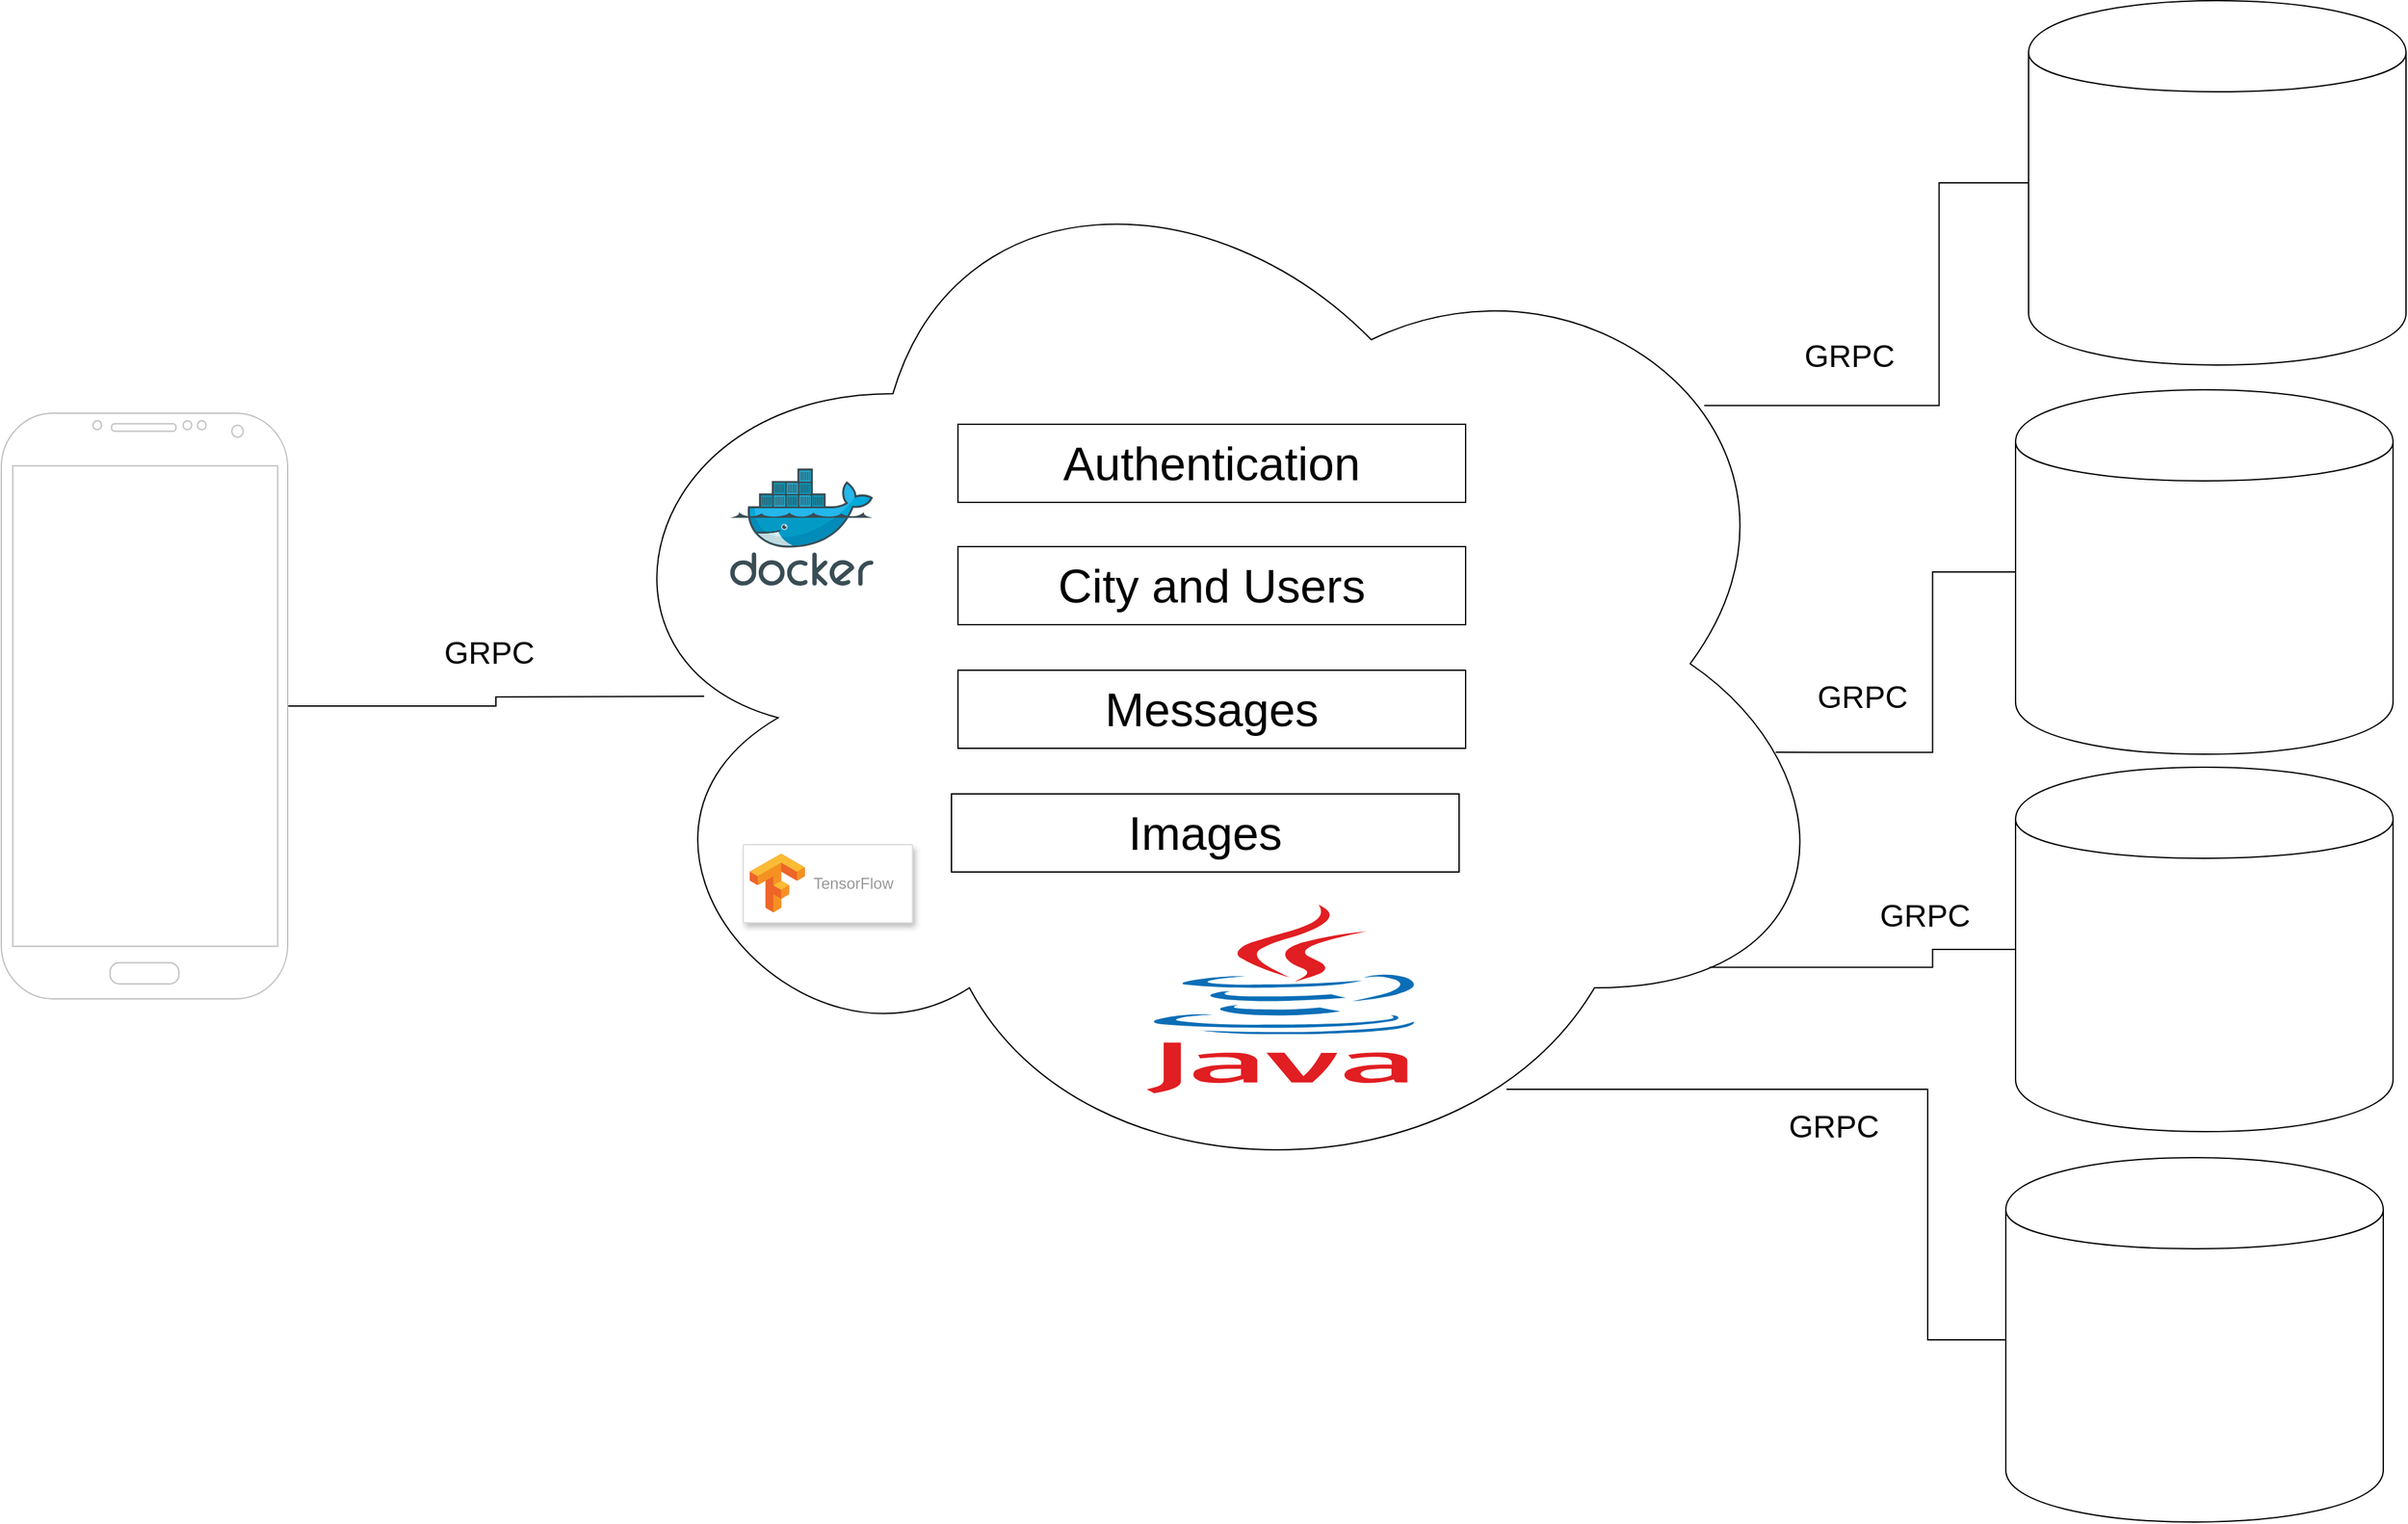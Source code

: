 <mxfile version="12.2.9" type="device" pages="1"><diagram id="EV95OkNolaNiIhX0w-Y1" name="Page-1"><mxGraphModel dx="2370" dy="1518" grid="1" gridSize="10" guides="1" tooltips="1" connect="1" arrows="1" fold="1" page="1" pageScale="1" pageWidth="850" pageHeight="1100" math="0" shadow="0"><root><mxCell id="0"/><mxCell id="1" parent="0"/><mxCell id="0E_zqpdGhWf7PSYsEYMM-1" value="" style="ellipse;shape=cloud;whiteSpace=wrap;html=1;" vertex="1" parent="1"><mxGeometry x="490" y="240" width="980" height="830" as="geometry"/></mxCell><mxCell id="0E_zqpdGhWf7PSYsEYMM-27" style="edgeStyle=orthogonalEdgeStyle;rounded=0;orthogonalLoop=1;jettySize=auto;html=1;endArrow=none;endFill=0;" edge="1" parent="1" source="0E_zqpdGhWf7PSYsEYMM-4"><mxGeometry relative="1" as="geometry"><mxPoint x="590" y="680" as="targetPoint"/></mxGeometry></mxCell><mxCell id="0E_zqpdGhWf7PSYsEYMM-4" value="" style="verticalLabelPosition=bottom;verticalAlign=top;html=1;shadow=0;dashed=0;strokeWidth=1;shape=mxgraph.android.phone2;strokeColor=#c0c0c0;" vertex="1" parent="1"><mxGeometry x="50" y="462.5" width="220" height="450" as="geometry"/></mxCell><mxCell id="0E_zqpdGhWf7PSYsEYMM-5" value="" style="shape=image;html=1;verticalAlign=top;verticalLabelPosition=bottom;labelBackgroundColor=#ffffff;imageAspect=0;aspect=fixed;image=https://cdn4.iconfinder.com/data/icons/logos-3/600/React.js_logo-128.png" vertex="1" parent="1"><mxGeometry x="80.5" y="568" width="159" height="159" as="geometry"/></mxCell><mxCell id="0E_zqpdGhWf7PSYsEYMM-6" value="" style="aspect=fixed;html=1;points=[];align=center;image;fontSize=12;image=img/lib/mscae/Docker.svg;" vertex="1" parent="1"><mxGeometry x="610" y="505" width="110" height="90" as="geometry"/></mxCell><mxCell id="0E_zqpdGhWf7PSYsEYMM-7" value="" style="shape=image;html=1;verticalAlign=top;verticalLabelPosition=bottom;labelBackgroundColor=#ffffff;imageAspect=0;aspect=fixed;image=https://cdn4.iconfinder.com/data/icons/logos-brands-5/24/go-128.png" vertex="1" parent="1"><mxGeometry x="1230" y="467" width="128" height="128" as="geometry"/></mxCell><mxCell id="0E_zqpdGhWf7PSYsEYMM-8" value="&lt;font style=&quot;font-size: 36px&quot;&gt;Authentication&lt;/font&gt;" style="rounded=0;whiteSpace=wrap;html=1;" vertex="1" parent="1"><mxGeometry x="785" y="471" width="390" height="60" as="geometry"/></mxCell><mxCell id="0E_zqpdGhWf7PSYsEYMM-9" value="&lt;font style=&quot;font-size: 36px&quot;&gt;City and Users&lt;/font&gt;" style="rounded=0;whiteSpace=wrap;html=1;" vertex="1" parent="1"><mxGeometry x="785" y="565" width="390" height="60" as="geometry"/></mxCell><mxCell id="0E_zqpdGhWf7PSYsEYMM-10" value="&lt;font style=&quot;font-size: 36px&quot;&gt;Messages&lt;/font&gt;" style="rounded=0;whiteSpace=wrap;html=1;" vertex="1" parent="1"><mxGeometry x="785" y="660" width="390" height="60" as="geometry"/></mxCell><mxCell id="0E_zqpdGhWf7PSYsEYMM-11" value="&lt;font style=&quot;font-size: 36px&quot;&gt;Images&lt;/font&gt;" style="rounded=0;whiteSpace=wrap;html=1;" vertex="1" parent="1"><mxGeometry x="780" y="755" width="390" height="60" as="geometry"/></mxCell><mxCell id="0E_zqpdGhWf7PSYsEYMM-29" style="edgeStyle=orthogonalEdgeStyle;rounded=0;orthogonalLoop=1;jettySize=auto;html=1;entryX=0.886;entryY=0.261;entryDx=0;entryDy=0;entryPerimeter=0;endArrow=none;endFill=0;" edge="1" parent="1" source="0E_zqpdGhWf7PSYsEYMM-12" target="0E_zqpdGhWf7PSYsEYMM-1"><mxGeometry relative="1" as="geometry"/></mxCell><mxCell id="0E_zqpdGhWf7PSYsEYMM-12" value="" style="shape=cylinder;whiteSpace=wrap;html=1;boundedLbl=1;backgroundOutline=1;" vertex="1" parent="1"><mxGeometry x="1607.5" y="145.5" width="290" height="280" as="geometry"/></mxCell><mxCell id="0E_zqpdGhWf7PSYsEYMM-14" value="" style="shape=image;html=1;verticalAlign=top;verticalLabelPosition=bottom;labelBackgroundColor=#ffffff;imageAspect=0;aspect=fixed;image=https://cdn4.iconfinder.com/data/icons/logos-brands-5/24/mysql-128.png" vertex="1" parent="1"><mxGeometry x="1672.5" y="224.5" width="160" height="160" as="geometry"/></mxCell><mxCell id="0E_zqpdGhWf7PSYsEYMM-30" style="edgeStyle=orthogonalEdgeStyle;rounded=0;orthogonalLoop=1;jettySize=auto;html=1;entryX=0.942;entryY=0.582;entryDx=0;entryDy=0;entryPerimeter=0;endArrow=none;endFill=0;" edge="1" parent="1" source="0E_zqpdGhWf7PSYsEYMM-16" target="0E_zqpdGhWf7PSYsEYMM-1"><mxGeometry relative="1" as="geometry"/></mxCell><mxCell id="0E_zqpdGhWf7PSYsEYMM-16" value="" style="shape=cylinder;whiteSpace=wrap;html=1;boundedLbl=1;backgroundOutline=1;" vertex="1" parent="1"><mxGeometry x="1597.5" y="444.5" width="290" height="280" as="geometry"/></mxCell><mxCell id="0E_zqpdGhWf7PSYsEYMM-17" value="" style="shape=image;html=1;verticalAlign=top;verticalLabelPosition=bottom;labelBackgroundColor=#ffffff;imageAspect=0;aspect=fixed;image=https://cdn4.iconfinder.com/data/icons/logos-brands-5/24/neo4j-128.png" vertex="1" parent="1"><mxGeometry x="1688.5" y="544.5" width="128" height="128" as="geometry"/></mxCell><mxCell id="0E_zqpdGhWf7PSYsEYMM-31" style="edgeStyle=orthogonalEdgeStyle;rounded=0;orthogonalLoop=1;jettySize=auto;html=1;endArrow=none;endFill=0;entryX=0.89;entryY=0.781;entryDx=0;entryDy=0;entryPerimeter=0;" edge="1" parent="1" source="0E_zqpdGhWf7PSYsEYMM-18" target="0E_zqpdGhWf7PSYsEYMM-1"><mxGeometry relative="1" as="geometry"><mxPoint x="1400" y="890" as="targetPoint"/></mxGeometry></mxCell><mxCell id="0E_zqpdGhWf7PSYsEYMM-18" value="" style="shape=cylinder;whiteSpace=wrap;html=1;boundedLbl=1;backgroundOutline=1;" vertex="1" parent="1"><mxGeometry x="1597.5" y="734.5" width="290" height="280" as="geometry"/></mxCell><mxCell id="0E_zqpdGhWf7PSYsEYMM-19" value="" style="shape=image;html=1;verticalAlign=top;verticalLabelPosition=bottom;labelBackgroundColor=#ffffff;imageAspect=0;aspect=fixed;image=https://cdn4.iconfinder.com/data/icons/logos-3/512/mongodb-2-128.png" vertex="1" parent="1"><mxGeometry x="1657.5" y="814.5" width="155" height="155" as="geometry"/></mxCell><mxCell id="0E_zqpdGhWf7PSYsEYMM-32" style="edgeStyle=orthogonalEdgeStyle;rounded=0;orthogonalLoop=1;jettySize=auto;html=1;entryX=0.731;entryY=0.894;entryDx=0;entryDy=0;entryPerimeter=0;endArrow=none;endFill=0;" edge="1" parent="1" source="0E_zqpdGhWf7PSYsEYMM-20" target="0E_zqpdGhWf7PSYsEYMM-1"><mxGeometry relative="1" as="geometry"/></mxCell><mxCell id="0E_zqpdGhWf7PSYsEYMM-20" value="" style="shape=cylinder;whiteSpace=wrap;html=1;boundedLbl=1;backgroundOutline=1;" vertex="1" parent="1"><mxGeometry x="1590" y="1034.5" width="290" height="280" as="geometry"/></mxCell><mxCell id="0E_zqpdGhWf7PSYsEYMM-21" value="" style="shape=image;html=1;verticalAlign=top;verticalLabelPosition=bottom;labelBackgroundColor=#ffffff;imageAspect=0;aspect=fixed;image=https://cdn0.iconfinder.com/data/icons/business-collection-2027/59/record-128.png" vertex="1" parent="1"><mxGeometry x="1660" y="1114.5" width="165" height="165" as="geometry"/></mxCell><mxCell id="0E_zqpdGhWf7PSYsEYMM-23" value="" style="shape=image;html=1;verticalAlign=top;verticalLabelPosition=bottom;labelBackgroundColor=#ffffff;imageAspect=0;aspect=fixed;image=https://cdn4.iconfinder.com/data/icons/logos-and-brands/512/267_Python_logo-128.png" vertex="1" parent="1"><mxGeometry x="1230" y="730" width="128" height="128" as="geometry"/></mxCell><mxCell id="0E_zqpdGhWf7PSYsEYMM-24" value="" style="dashed=0;outlineConnect=0;html=1;align=center;labelPosition=center;verticalLabelPosition=bottom;verticalAlign=top;shape=mxgraph.weblogos.java" vertex="1" parent="1"><mxGeometry x="930" y="840" width="210" height="145" as="geometry"/></mxCell><mxCell id="0E_zqpdGhWf7PSYsEYMM-28" value="&lt;font style=&quot;font-size: 24px&quot;&gt;GRPC&lt;/font&gt;" style="text;html=1;strokeColor=none;fillColor=none;align=center;verticalAlign=middle;whiteSpace=wrap;rounded=0;direction=west;" vertex="1" parent="1"><mxGeometry x="355" y="621.5" width="140" height="51" as="geometry"/></mxCell><mxCell id="0E_zqpdGhWf7PSYsEYMM-33" value="&lt;font style=&quot;font-size: 24px&quot;&gt;GRPC&lt;/font&gt;" style="text;html=1;strokeColor=none;fillColor=none;align=center;verticalAlign=middle;whiteSpace=wrap;rounded=0;direction=west;" vertex="1" parent="1"><mxGeometry x="1400" y="393.5" width="140" height="51" as="geometry"/></mxCell><mxCell id="0E_zqpdGhWf7PSYsEYMM-34" value="&lt;font style=&quot;font-size: 24px&quot;&gt;GRPC&lt;/font&gt;" style="text;html=1;strokeColor=none;fillColor=none;align=center;verticalAlign=middle;whiteSpace=wrap;rounded=0;direction=west;" vertex="1" parent="1"><mxGeometry x="1410" y="655" width="140" height="51" as="geometry"/></mxCell><mxCell id="0E_zqpdGhWf7PSYsEYMM-35" value="&lt;font style=&quot;font-size: 24px&quot;&gt;GRPC&lt;/font&gt;" style="text;html=1;strokeColor=none;fillColor=none;align=center;verticalAlign=middle;whiteSpace=wrap;rounded=0;direction=west;" vertex="1" parent="1"><mxGeometry x="1457.5" y="823.5" width="140" height="51" as="geometry"/></mxCell><mxCell id="0E_zqpdGhWf7PSYsEYMM-36" value="&lt;font style=&quot;font-size: 24px&quot;&gt;GRPC&lt;/font&gt;" style="text;html=1;strokeColor=none;fillColor=none;align=center;verticalAlign=middle;whiteSpace=wrap;rounded=0;direction=west;" vertex="1" parent="1"><mxGeometry x="1387.5" y="985" width="140" height="51" as="geometry"/></mxCell><mxCell id="0E_zqpdGhWf7PSYsEYMM-37" value="" style="strokeColor=#dddddd;shadow=1;strokeWidth=1;rounded=1;absoluteArcSize=1;arcSize=2;" vertex="1" parent="1"><mxGeometry x="620" y="794" width="130" height="60" as="geometry"/></mxCell><mxCell id="0E_zqpdGhWf7PSYsEYMM-38" value="TensorFlow" style="dashed=0;connectable=0;html=1;fillColor=#5184F3;strokeColor=none;shape=mxgraph.gcp2.tensorflow_logo;part=1;labelPosition=right;verticalLabelPosition=middle;align=left;verticalAlign=middle;spacingLeft=5;fontColor=#999999;fontSize=12;" vertex="1" parent="0E_zqpdGhWf7PSYsEYMM-37"><mxGeometry width="42.3" height="45" relative="1" as="geometry"><mxPoint x="5" y="7" as="offset"/></mxGeometry></mxCell></root></mxGraphModel></diagram></mxfile>
